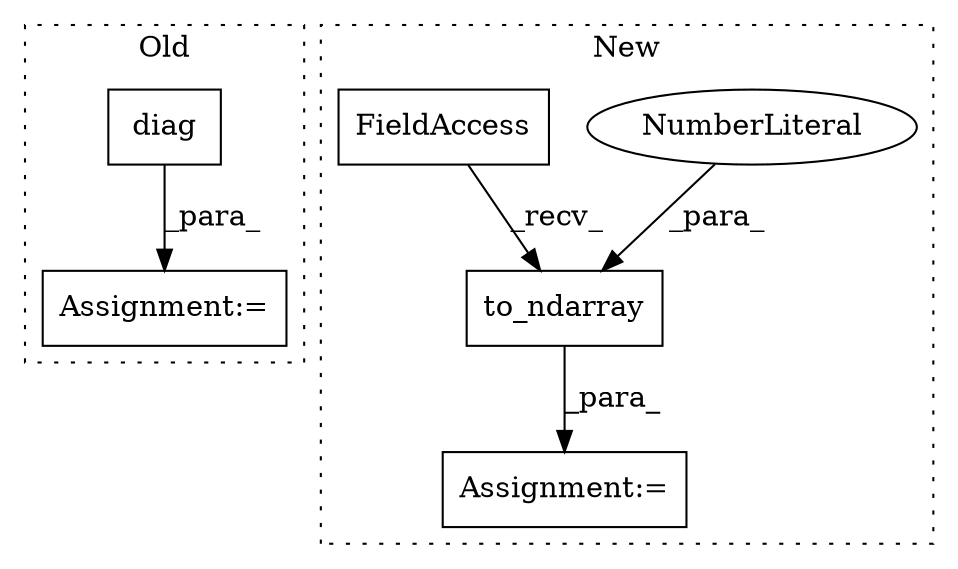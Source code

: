 digraph G {
subgraph cluster0 {
1 [label="diag" a="32" s="2408,2454" l="5,1" shape="box"];
6 [label="Assignment:=" a="7" s="2406" l="1" shape="box"];
label = "Old";
style="dotted";
}
subgraph cluster1 {
2 [label="to_ndarray" a="32" s="2348,2371" l="11,1" shape="box"];
3 [label="NumberLiteral" a="34" s="2370" l="1" shape="ellipse"];
4 [label="FieldAccess" a="22" s="2330" l="9" shape="box"];
5 [label="Assignment:=" a="7" s="2813" l="1" shape="box"];
label = "New";
style="dotted";
}
1 -> 6 [label="_para_"];
2 -> 5 [label="_para_"];
3 -> 2 [label="_para_"];
4 -> 2 [label="_recv_"];
}